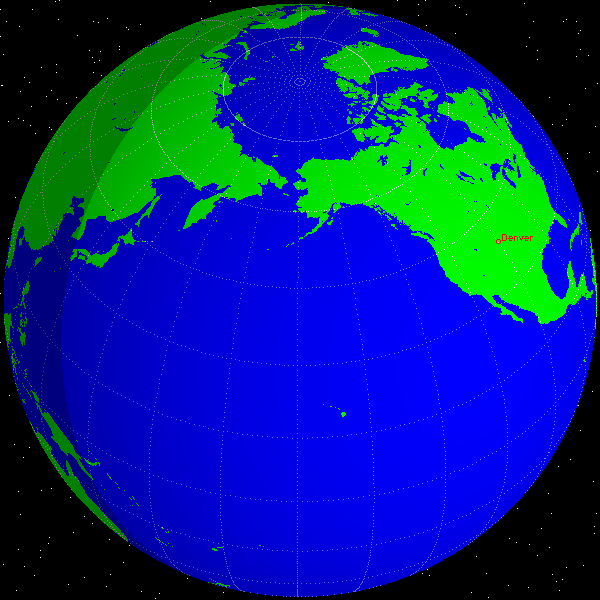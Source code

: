 @startuml
xearth(600,600)
viewMagnification = 1.0
daySideBrightness = 100
nightSideBrightness = 50
terminatorDiscontinuity = 30
sunPosRelLong = -40
sunPosRelLat = 20
39.75 -105.00 "Denver"
@enduml